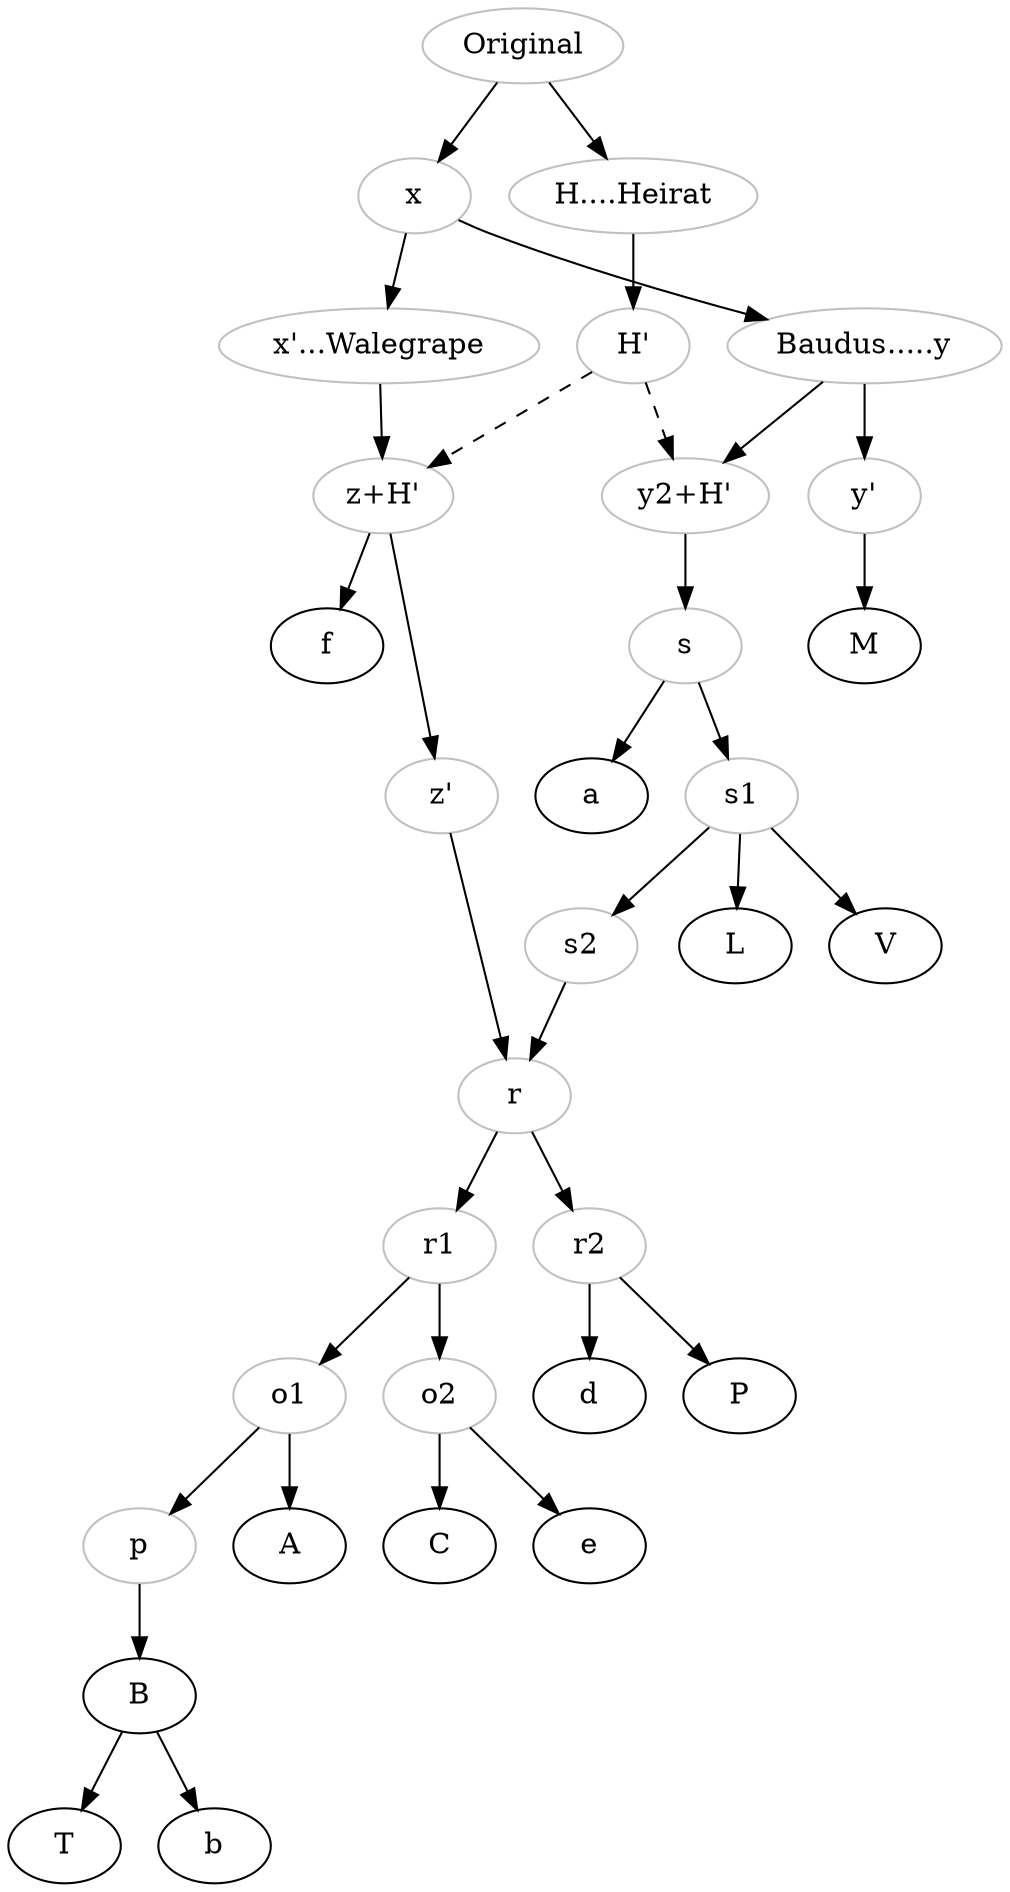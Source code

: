 digraph {

Original[color="grey"];
x[color="grey"];
y[label="Baudus.....y", color="grey"];
yprime[label="y'", color="grey"];
ysec[label="y2+H'", color="grey"]
xprime[label="x'...Walegrape", color="grey"];
z[label="z+H'", color="grey"];
zprime[label="z'", color="grey"];
H[label="H....Heirat", color="grey"];
Hprime[label="H'", color="grey"];
r[color="grey"]
r1[color="grey"]
r2[color="grey"]
o1[color="grey"]
o2[color="grey"]
p[color="grey"]
s[color="grey"]
s1[color="grey"]
s2[color="grey"]

Original->x;
x->y;
y->yprime;
yprime->M;
y->ysec;
ysec->s;
s->s1;
s1->L;
s1->s2;
s2->r;
r->r1;
r1->o2;
o2->C;
o2->e;
r1->o1;
o1->A;
o1->p;
p->B;
B->T;
B->b;
r->r2;
r2->d;
r2->P;
s1->V;
s->a;
x->xprime;
xprime->z;
z->zprime;
zprime->r
z->f;
Original->H;
H->Hprime;
Hprime->ysec[style="dashed"];
Hprime->z[style="dashed"];

}
